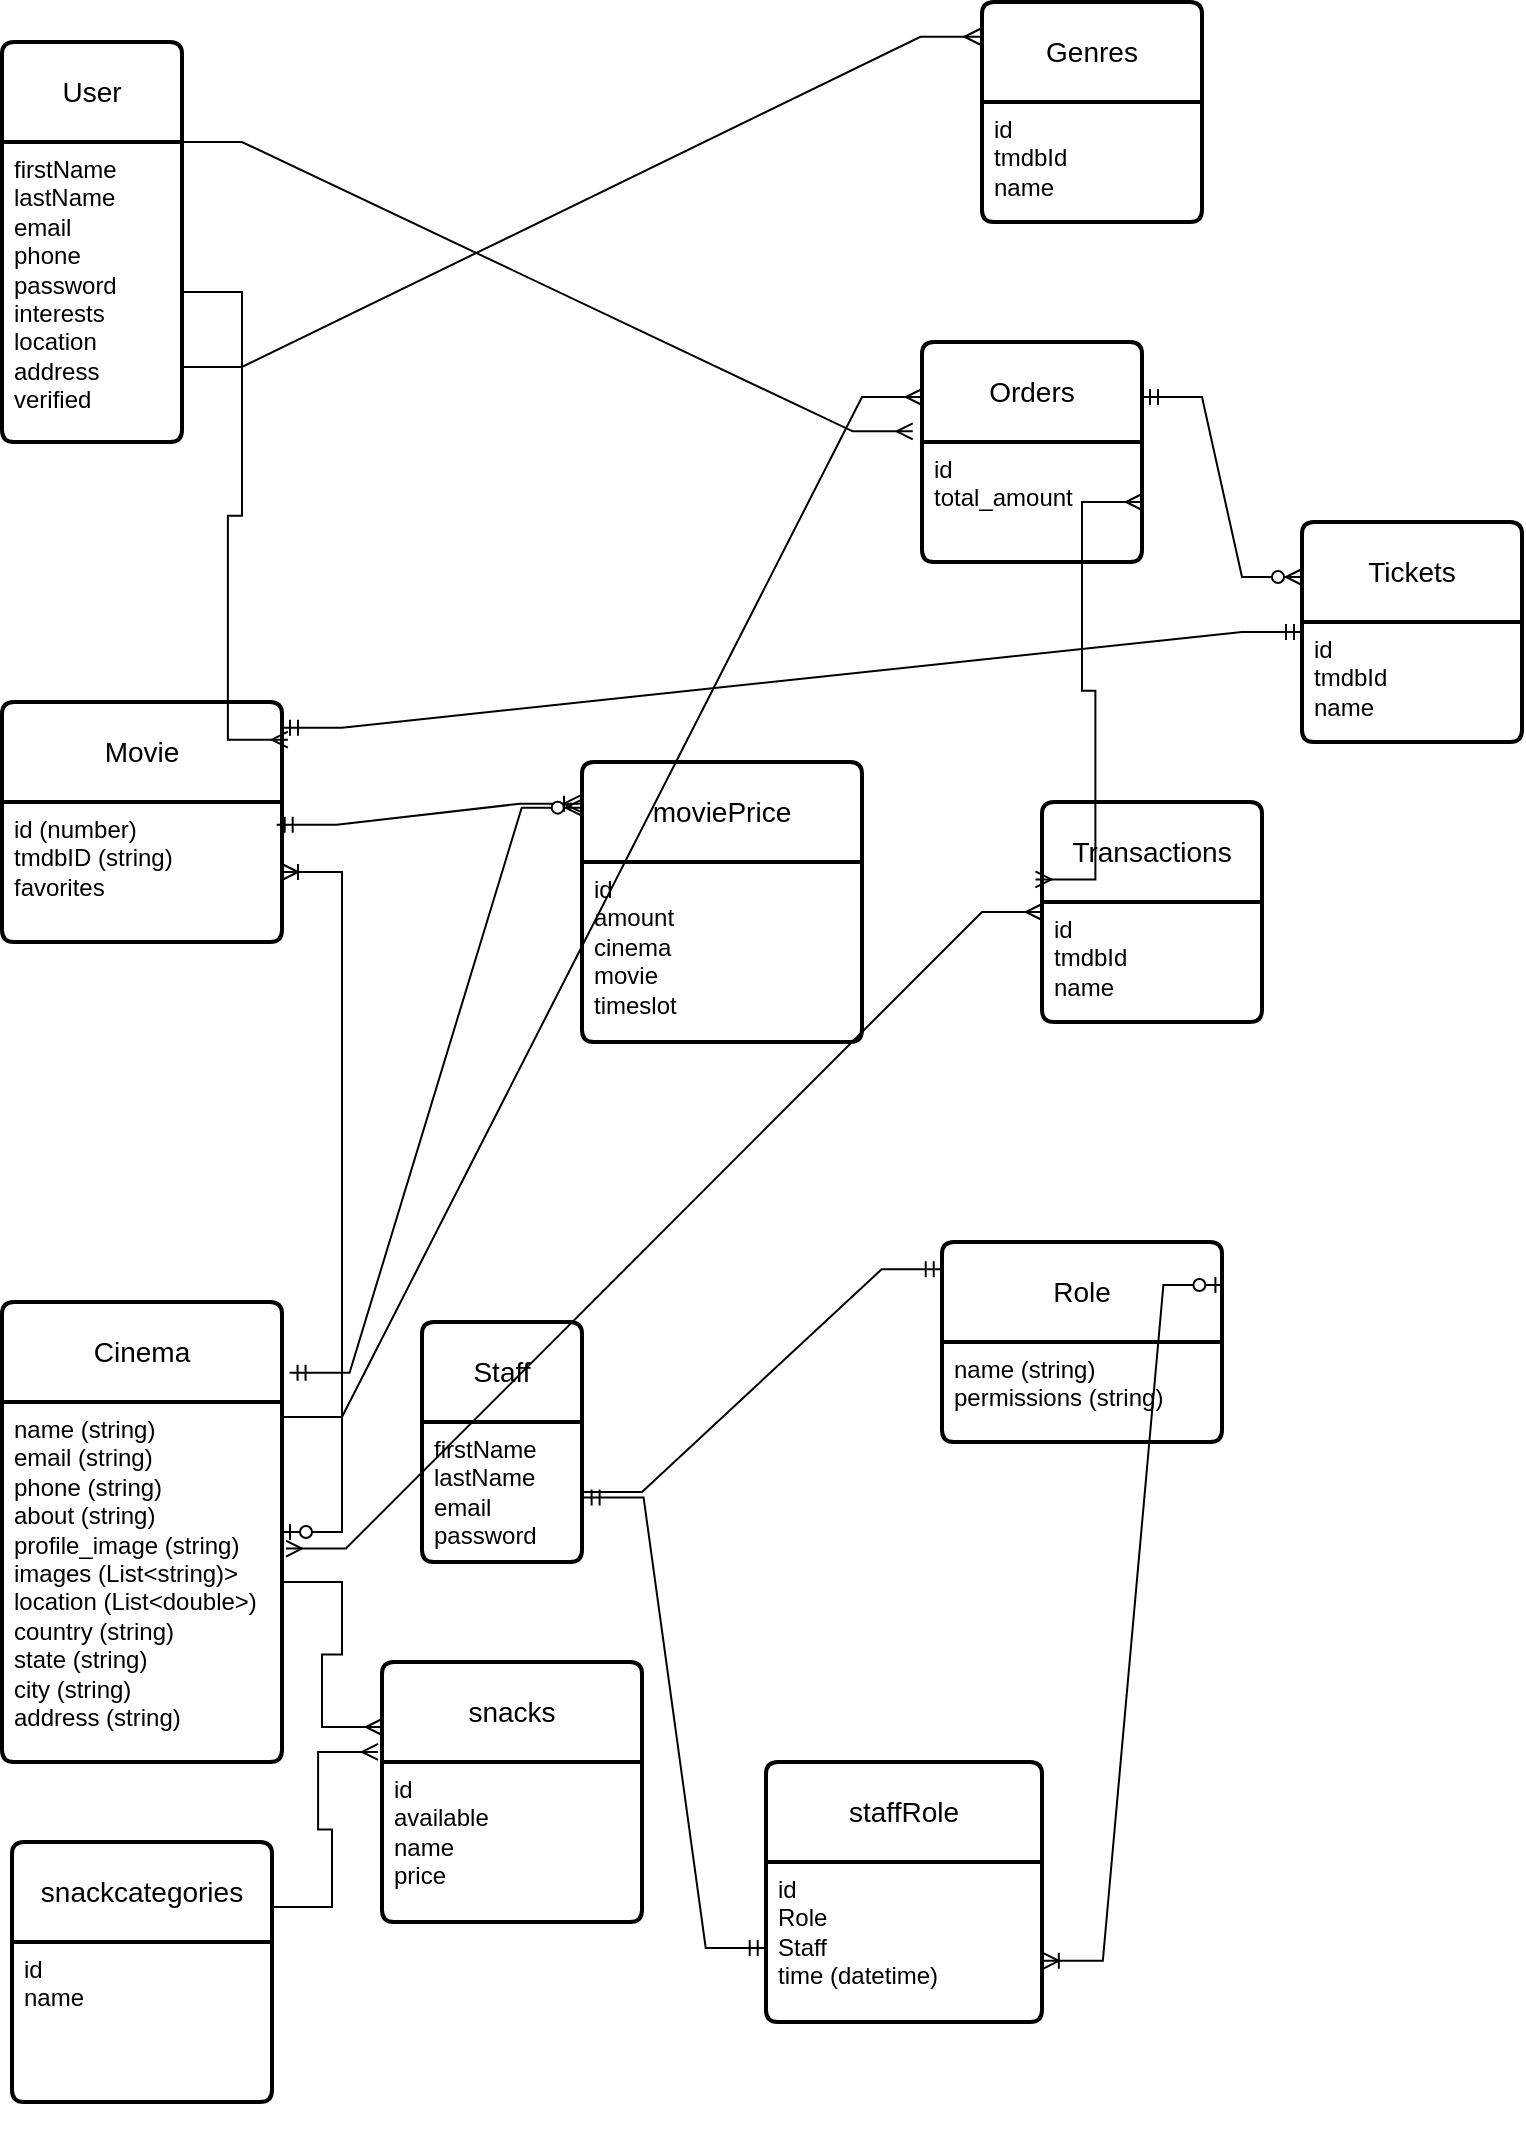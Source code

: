 <mxfile version="20.5.3" type="embed"><diagram name="Page-1" id="sqjibDyvCSoYrN6cyTP3"><mxGraphModel dx="926" dy="731" grid="1" gridSize="10" guides="1" tooltips="1" connect="1" arrows="1" fold="1" page="1" pageScale="1" pageWidth="850" pageHeight="1100" math="0" shadow="0"><root><mxCell id="0"/><mxCell id="1" parent="0"/><mxCell id="Jl6ezpnLRALdIs5fdPDW-1" value="User" style="swimlane;childLayout=stackLayout;horizontal=1;startSize=50;horizontalStack=0;rounded=1;fontSize=14;fontStyle=0;strokeWidth=2;resizeParent=0;resizeLast=1;shadow=0;dashed=0;align=center;arcSize=4;whiteSpace=wrap;html=1;" parent="1" vertex="1"><mxGeometry x="30" y="40" width="90" height="200" as="geometry"/></mxCell><mxCell id="Jl6ezpnLRALdIs5fdPDW-2" value="firstName&lt;br&gt;lastName&lt;br&gt;email&lt;br&gt;phone&lt;br&gt;password&lt;br&gt;interests&lt;br&gt;location&lt;br&gt;address&lt;br&gt;verified" style="align=left;strokeColor=none;fillColor=none;spacingLeft=4;fontSize=12;verticalAlign=top;resizable=0;rotatable=0;part=1;html=1;" parent="Jl6ezpnLRALdIs5fdPDW-1" vertex="1"><mxGeometry y="50" width="90" height="150" as="geometry"/></mxCell><mxCell id="Jl6ezpnLRALdIs5fdPDW-8" value="Staff" style="swimlane;childLayout=stackLayout;horizontal=1;startSize=50;horizontalStack=0;rounded=1;fontSize=14;fontStyle=0;strokeWidth=2;resizeParent=0;resizeLast=1;shadow=0;dashed=0;align=center;arcSize=4;whiteSpace=wrap;html=1;" parent="1" vertex="1"><mxGeometry x="240" y="680" width="80" height="120" as="geometry"/></mxCell><mxCell id="Jl6ezpnLRALdIs5fdPDW-9" value="firstName&lt;br&gt;lastName&lt;br&gt;email&lt;br&gt;password" style="align=left;strokeColor=none;fillColor=none;spacingLeft=4;fontSize=12;verticalAlign=top;resizable=0;rotatable=0;part=1;html=1;" parent="Jl6ezpnLRALdIs5fdPDW-8" vertex="1"><mxGeometry y="50" width="80" height="70" as="geometry"/></mxCell><mxCell id="Jl6ezpnLRALdIs5fdPDW-10" value="Cinema" style="swimlane;childLayout=stackLayout;horizontal=1;startSize=50;horizontalStack=0;rounded=1;fontSize=14;fontStyle=0;strokeWidth=2;resizeParent=0;resizeLast=1;shadow=0;dashed=0;align=center;arcSize=4;whiteSpace=wrap;html=1;" parent="1" vertex="1"><mxGeometry x="30" y="670" width="140" height="230" as="geometry"/></mxCell><mxCell id="Jl6ezpnLRALdIs5fdPDW-11" value="name (string)&lt;br&gt;email (string)&lt;br&gt;phone (string)&lt;br&gt;about (string)&lt;br&gt;profile_image (string)&lt;br&gt;images (List&amp;lt;string)&amp;gt;&lt;br&gt;location (List&amp;lt;double&amp;gt;)&lt;br&gt;country (string)&lt;br&gt;state (string)&lt;br&gt;city (string)&lt;br&gt;address (string)" style="align=left;strokeColor=none;fillColor=none;spacingLeft=4;fontSize=12;verticalAlign=top;resizable=0;rotatable=0;part=1;html=1;" parent="Jl6ezpnLRALdIs5fdPDW-10" vertex="1"><mxGeometry y="50" width="140" height="180" as="geometry"/></mxCell><mxCell id="Jl6ezpnLRALdIs5fdPDW-12" value="Role" style="swimlane;childLayout=stackLayout;horizontal=1;startSize=50;horizontalStack=0;rounded=1;fontSize=14;fontStyle=0;strokeWidth=2;resizeParent=0;resizeLast=1;shadow=0;dashed=0;align=center;arcSize=4;whiteSpace=wrap;html=1;" parent="1" vertex="1"><mxGeometry x="500" y="640" width="140" height="100" as="geometry"/></mxCell><mxCell id="Jl6ezpnLRALdIs5fdPDW-13" value="name (string)&lt;br&gt;permissions (string)" style="align=left;strokeColor=none;fillColor=none;spacingLeft=4;fontSize=12;verticalAlign=top;resizable=0;rotatable=0;part=1;html=1;" parent="Jl6ezpnLRALdIs5fdPDW-12" vertex="1"><mxGeometry y="50" width="140" height="140" as="geometry"/></mxCell><mxCell id="Jl6ezpnLRALdIs5fdPDW-14" value="" style="whiteSpace=wrap;html=1;fontSize=14;fontStyle=0;startSize=50;rounded=1;strokeWidth=2;shadow=0;dashed=0;arcSize=4;" parent="Jl6ezpnLRALdIs5fdPDW-12" vertex="1"><mxGeometry y="190" width="140" height="-90" as="geometry"/></mxCell><mxCell id="Jl6ezpnLRALdIs5fdPDW-20" value="" style="edgeStyle=entityRelationEdgeStyle;fontSize=12;html=1;endArrow=ERmandOne;rounded=0;entryX=-0.001;entryY=0.136;entryDx=0;entryDy=0;entryPerimeter=0;" parent="1" source="Jl6ezpnLRALdIs5fdPDW-9" target="Jl6ezpnLRALdIs5fdPDW-12" edge="1"><mxGeometry width="100" height="100" relative="1" as="geometry"><mxPoint x="370" y="815" as="sourcePoint"/><mxPoint x="493" y="720" as="targetPoint"/></mxGeometry></mxCell><mxCell id="Jl6ezpnLRALdIs5fdPDW-24" value="staffRole" style="swimlane;childLayout=stackLayout;horizontal=1;startSize=50;horizontalStack=0;rounded=1;fontSize=14;fontStyle=0;strokeWidth=2;resizeParent=0;resizeLast=1;shadow=0;dashed=0;align=center;arcSize=4;whiteSpace=wrap;html=1;" parent="1" vertex="1"><mxGeometry x="412" y="900" width="138" height="130" as="geometry"/></mxCell><mxCell id="Jl6ezpnLRALdIs5fdPDW-25" value="id&lt;br&gt;Role&lt;br&gt;Staff&lt;br&gt;time (datetime)" style="align=left;strokeColor=none;fillColor=none;spacingLeft=4;fontSize=12;verticalAlign=top;resizable=0;rotatable=0;part=1;html=1;" parent="Jl6ezpnLRALdIs5fdPDW-24" vertex="1"><mxGeometry y="50" width="138" height="140" as="geometry"/></mxCell><mxCell id="Jl6ezpnLRALdIs5fdPDW-26" value="" style="whiteSpace=wrap;html=1;fontSize=14;fontStyle=0;startSize=50;rounded=1;strokeWidth=2;shadow=0;dashed=0;arcSize=4;" parent="Jl6ezpnLRALdIs5fdPDW-24" vertex="1"><mxGeometry y="190" width="138" height="-60" as="geometry"/></mxCell><mxCell id="Jl6ezpnLRALdIs5fdPDW-27" value="Movie" style="swimlane;childLayout=stackLayout;horizontal=1;startSize=50;horizontalStack=0;rounded=1;fontSize=14;fontStyle=0;strokeWidth=2;resizeParent=0;resizeLast=1;shadow=0;dashed=0;align=center;arcSize=4;whiteSpace=wrap;html=1;" parent="1" vertex="1"><mxGeometry x="30" y="370" width="140" height="120" as="geometry"/></mxCell><mxCell id="Jl6ezpnLRALdIs5fdPDW-28" value="id (number)&lt;br&gt;tmdbID (string)&lt;br&gt;favorites" style="align=left;strokeColor=none;fillColor=none;spacingLeft=4;fontSize=12;verticalAlign=top;resizable=0;rotatable=0;part=1;html=1;" parent="Jl6ezpnLRALdIs5fdPDW-27" vertex="1"><mxGeometry y="50" width="140" height="70" as="geometry"/></mxCell><mxCell id="Jl6ezpnLRALdIs5fdPDW-29" value="" style="edgeStyle=entityRelationEdgeStyle;fontSize=12;html=1;endArrow=ERoneToMany;startArrow=ERzeroToOne;rounded=0;" parent="1" source="Jl6ezpnLRALdIs5fdPDW-10" target="Jl6ezpnLRALdIs5fdPDW-28" edge="1"><mxGeometry width="100" height="100" relative="1" as="geometry"><mxPoint x="90" y="670" as="sourcePoint"/><mxPoint x="190" y="570" as="targetPoint"/></mxGeometry></mxCell><mxCell id="Jl6ezpnLRALdIs5fdPDW-30" value="moviePrice" style="swimlane;childLayout=stackLayout;horizontal=1;startSize=50;horizontalStack=0;rounded=1;fontSize=14;fontStyle=0;strokeWidth=2;resizeParent=0;resizeLast=1;shadow=0;dashed=0;align=center;arcSize=4;whiteSpace=wrap;html=1;" parent="1" vertex="1"><mxGeometry x="320" y="400" width="140" height="140" as="geometry"/></mxCell><mxCell id="Jl6ezpnLRALdIs5fdPDW-31" value="id&lt;br&gt;amount&lt;br&gt;cinema&lt;br&gt;movie&lt;br&gt;timeslot&lt;br&gt;" style="align=left;strokeColor=none;fillColor=none;spacingLeft=4;fontSize=12;verticalAlign=top;resizable=0;rotatable=0;part=1;html=1;" parent="Jl6ezpnLRALdIs5fdPDW-30" vertex="1"><mxGeometry y="50" width="140" height="90" as="geometry"/></mxCell><mxCell id="Jl6ezpnLRALdIs5fdPDW-32" value="" style="edgeStyle=entityRelationEdgeStyle;fontSize=12;html=1;endArrow=ERoneToMany;startArrow=ERmandOne;rounded=0;exitX=0.981;exitY=0.163;exitDx=0;exitDy=0;exitPerimeter=0;entryX=-0.007;entryY=0.149;entryDx=0;entryDy=0;entryPerimeter=0;" parent="1" source="Jl6ezpnLRALdIs5fdPDW-28" target="Jl6ezpnLRALdIs5fdPDW-30" edge="1"><mxGeometry width="100" height="100" relative="1" as="geometry"><mxPoint x="380" y="700" as="sourcePoint"/><mxPoint x="480" y="600" as="targetPoint"/></mxGeometry></mxCell><mxCell id="Jl6ezpnLRALdIs5fdPDW-33" value="" style="edgeStyle=entityRelationEdgeStyle;fontSize=12;html=1;endArrow=ERzeroToMany;startArrow=ERmandOne;rounded=0;exitX=1.027;exitY=0.154;exitDx=0;exitDy=0;exitPerimeter=0;entryX=-0.001;entryY=0.163;entryDx=0;entryDy=0;entryPerimeter=0;" parent="1" source="Jl6ezpnLRALdIs5fdPDW-10" target="Jl6ezpnLRALdIs5fdPDW-30" edge="1"><mxGeometry width="100" height="100" relative="1" as="geometry"><mxPoint x="380" y="700" as="sourcePoint"/><mxPoint x="480" y="600" as="targetPoint"/></mxGeometry></mxCell><mxCell id="Jl6ezpnLRALdIs5fdPDW-34" value="" style="edgeStyle=entityRelationEdgeStyle;fontSize=12;html=1;endArrow=ERmandOne;startArrow=ERmandOne;rounded=0;entryX=1.01;entryY=0.539;entryDx=0;entryDy=0;entryPerimeter=0;exitX=-0.001;exitY=0.307;exitDx=0;exitDy=0;exitPerimeter=0;" parent="1" source="Jl6ezpnLRALdIs5fdPDW-25" target="Jl6ezpnLRALdIs5fdPDW-9" edge="1"><mxGeometry width="100" height="100" relative="1" as="geometry"><mxPoint x="380" y="900" as="sourcePoint"/><mxPoint x="480" y="800" as="targetPoint"/></mxGeometry></mxCell><mxCell id="Jl6ezpnLRALdIs5fdPDW-37" value="" style="edgeStyle=entityRelationEdgeStyle;fontSize=12;html=1;endArrow=ERoneToMany;startArrow=ERzeroToOne;rounded=0;exitX=1.005;exitY=0.215;exitDx=0;exitDy=0;exitPerimeter=0;entryX=1.003;entryY=0.353;entryDx=0;entryDy=0;entryPerimeter=0;" parent="1" source="Jl6ezpnLRALdIs5fdPDW-12" target="Jl6ezpnLRALdIs5fdPDW-25" edge="1"><mxGeometry width="100" height="100" relative="1" as="geometry"><mxPoint x="553.82" y="940.02" as="sourcePoint"/><mxPoint x="630" y="840" as="targetPoint"/></mxGeometry></mxCell><mxCell id="2" value="Genres" style="swimlane;childLayout=stackLayout;horizontal=1;startSize=50;horizontalStack=0;rounded=1;fontSize=14;fontStyle=0;strokeWidth=2;resizeParent=0;resizeLast=1;shadow=0;dashed=0;align=center;arcSize=4;whiteSpace=wrap;html=1;" vertex="1" parent="1"><mxGeometry x="520" y="20" width="110" height="110" as="geometry"/></mxCell><mxCell id="3" value="id&lt;br&gt;tmdbId&lt;br&gt;name" style="align=left;strokeColor=none;fillColor=none;spacingLeft=4;fontSize=12;verticalAlign=top;resizable=0;rotatable=0;part=1;html=1;" vertex="1" parent="2"><mxGeometry y="50" width="110" height="60" as="geometry"/></mxCell><mxCell id="4" value="" style="edgeStyle=entityRelationEdgeStyle;fontSize=12;html=1;endArrow=ERmany;rounded=0;exitX=1;exitY=0.75;exitDx=0;exitDy=0;entryX=-0.007;entryY=0.158;entryDx=0;entryDy=0;entryPerimeter=0;" edge="1" parent="1" source="Jl6ezpnLRALdIs5fdPDW-2" target="2"><mxGeometry width="100" height="100" relative="1" as="geometry"><mxPoint x="330" y="270" as="sourcePoint"/><mxPoint x="430" y="170" as="targetPoint"/></mxGeometry></mxCell><mxCell id="7" value="" style="edgeStyle=entityRelationEdgeStyle;fontSize=12;html=1;endArrow=ERmany;rounded=0;entryX=1.021;entryY=0.157;entryDx=0;entryDy=0;entryPerimeter=0;" edge="1" parent="1" source="Jl6ezpnLRALdIs5fdPDW-2" target="Jl6ezpnLRALdIs5fdPDW-27"><mxGeometry width="100" height="100" relative="1" as="geometry"><mxPoint x="330" y="490" as="sourcePoint"/><mxPoint x="430" y="390" as="targetPoint"/></mxGeometry></mxCell><mxCell id="8" value="snacks" style="swimlane;childLayout=stackLayout;horizontal=1;startSize=50;horizontalStack=0;rounded=1;fontSize=14;fontStyle=0;strokeWidth=2;resizeParent=0;resizeLast=1;shadow=0;dashed=0;align=center;arcSize=4;whiteSpace=wrap;html=1;" vertex="1" parent="1"><mxGeometry x="220" y="850" width="130" height="130" as="geometry"/></mxCell><mxCell id="9" value="id&lt;br&gt;available&lt;br&gt;name&lt;br&gt;price" style="align=left;strokeColor=none;fillColor=none;spacingLeft=4;fontSize=12;verticalAlign=top;resizable=0;rotatable=0;part=1;html=1;" vertex="1" parent="8"><mxGeometry y="50" width="130" height="80" as="geometry"/></mxCell><mxCell id="10" value="" style="edgeStyle=entityRelationEdgeStyle;fontSize=12;html=1;endArrow=ERmany;rounded=0;exitX=1;exitY=0.5;exitDx=0;exitDy=0;entryX=0;entryY=0.25;entryDx=0;entryDy=0;" edge="1" parent="1" source="Jl6ezpnLRALdIs5fdPDW-11" target="8"><mxGeometry width="100" height="100" relative="1" as="geometry"><mxPoint x="270" y="940" as="sourcePoint"/><mxPoint x="370" y="840" as="targetPoint"/></mxGeometry></mxCell><mxCell id="11" value="snackcategories" style="swimlane;childLayout=stackLayout;horizontal=1;startSize=50;horizontalStack=0;rounded=1;fontSize=14;fontStyle=0;strokeWidth=2;resizeParent=0;resizeLast=1;shadow=0;dashed=0;align=center;arcSize=4;whiteSpace=wrap;html=1;" vertex="1" parent="1"><mxGeometry x="35" y="940" width="130" height="130" as="geometry"/></mxCell><mxCell id="12" value="id&lt;br&gt;name" style="align=left;strokeColor=none;fillColor=none;spacingLeft=4;fontSize=12;verticalAlign=top;resizable=0;rotatable=0;part=1;html=1;" vertex="1" parent="11"><mxGeometry y="50" width="130" height="80" as="geometry"/></mxCell><mxCell id="14" value="" style="edgeStyle=entityRelationEdgeStyle;fontSize=12;html=1;endArrow=ERmany;rounded=0;exitX=1;exitY=0.25;exitDx=0;exitDy=0;entryX=-0.015;entryY=0.346;entryDx=0;entryDy=0;entryPerimeter=0;" edge="1" parent="1" source="11" target="8"><mxGeometry width="100" height="100" relative="1" as="geometry"><mxPoint x="270" y="940" as="sourcePoint"/><mxPoint x="370" y="840" as="targetPoint"/></mxGeometry></mxCell><mxCell id="15" value="Orders" style="swimlane;childLayout=stackLayout;horizontal=1;startSize=50;horizontalStack=0;rounded=1;fontSize=14;fontStyle=0;strokeWidth=2;resizeParent=0;resizeLast=1;shadow=0;dashed=0;align=center;arcSize=4;whiteSpace=wrap;html=1;" vertex="1" parent="1"><mxGeometry x="490" y="190" width="110" height="110" as="geometry"/></mxCell><mxCell id="16" value="id&lt;br&gt;total_amount" style="align=left;strokeColor=none;fillColor=none;spacingLeft=4;fontSize=12;verticalAlign=top;resizable=0;rotatable=0;part=1;html=1;" vertex="1" parent="15"><mxGeometry y="50" width="110" height="60" as="geometry"/></mxCell><mxCell id="17" value="Tickets" style="swimlane;childLayout=stackLayout;horizontal=1;startSize=50;horizontalStack=0;rounded=1;fontSize=14;fontStyle=0;strokeWidth=2;resizeParent=0;resizeLast=1;shadow=0;dashed=0;align=center;arcSize=4;whiteSpace=wrap;html=1;" vertex="1" parent="1"><mxGeometry x="680" y="280" width="110" height="110" as="geometry"/></mxCell><mxCell id="18" value="id&lt;br&gt;tmdbId&lt;br&gt;name" style="align=left;strokeColor=none;fillColor=none;spacingLeft=4;fontSize=12;verticalAlign=top;resizable=0;rotatable=0;part=1;html=1;" vertex="1" parent="17"><mxGeometry y="50" width="110" height="60" as="geometry"/></mxCell><mxCell id="19" value="" style="edgeStyle=entityRelationEdgeStyle;fontSize=12;html=1;endArrow=ERmany;rounded=0;exitX=1;exitY=0.25;exitDx=0;exitDy=0;entryX=-0.042;entryY=0.406;entryDx=0;entryDy=0;entryPerimeter=0;" edge="1" parent="1" source="Jl6ezpnLRALdIs5fdPDW-1" target="15"><mxGeometry width="100" height="100" relative="1" as="geometry"><mxPoint x="380" y="500" as="sourcePoint"/><mxPoint x="480" y="400" as="targetPoint"/></mxGeometry></mxCell><mxCell id="20" value="" style="edgeStyle=entityRelationEdgeStyle;fontSize=12;html=1;endArrow=ERzeroToMany;startArrow=ERmandOne;rounded=0;exitX=1;exitY=0.25;exitDx=0;exitDy=0;entryX=0;entryY=0.25;entryDx=0;entryDy=0;" edge="1" parent="1" source="15" target="17"><mxGeometry width="100" height="100" relative="1" as="geometry"><mxPoint x="380" y="500" as="sourcePoint"/><mxPoint x="480" y="400" as="targetPoint"/></mxGeometry></mxCell><mxCell id="21" value="" style="edgeStyle=entityRelationEdgeStyle;fontSize=12;html=1;endArrow=ERmandOne;startArrow=ERmandOne;rounded=0;entryX=0;entryY=0.5;entryDx=0;entryDy=0;exitX=1;exitY=0.107;exitDx=0;exitDy=0;exitPerimeter=0;" edge="1" parent="1" source="Jl6ezpnLRALdIs5fdPDW-27" target="17"><mxGeometry width="100" height="100" relative="1" as="geometry"><mxPoint x="380" y="560" as="sourcePoint"/><mxPoint x="480" y="460" as="targetPoint"/></mxGeometry></mxCell><mxCell id="23" value="" style="edgeStyle=entityRelationEdgeStyle;fontSize=12;html=1;endArrow=ERmany;rounded=0;exitX=1;exitY=0.25;exitDx=0;exitDy=0;entryX=0;entryY=0.25;entryDx=0;entryDy=0;" edge="1" parent="1" source="Jl6ezpnLRALdIs5fdPDW-10" target="15"><mxGeometry width="100" height="100" relative="1" as="geometry"><mxPoint x="380" y="610" as="sourcePoint"/><mxPoint x="480" y="510" as="targetPoint"/></mxGeometry></mxCell><mxCell id="25" value="Transactions" style="swimlane;childLayout=stackLayout;horizontal=1;startSize=50;horizontalStack=0;rounded=1;fontSize=14;fontStyle=0;strokeWidth=2;resizeParent=0;resizeLast=1;shadow=0;dashed=0;align=center;arcSize=4;whiteSpace=wrap;html=1;" vertex="1" parent="1"><mxGeometry x="550" y="420" width="110" height="110" as="geometry"/></mxCell><mxCell id="26" value="id&lt;br&gt;tmdbId&lt;br&gt;name" style="align=left;strokeColor=none;fillColor=none;spacingLeft=4;fontSize=12;verticalAlign=top;resizable=0;rotatable=0;part=1;html=1;" vertex="1" parent="25"><mxGeometry y="50" width="110" height="60" as="geometry"/></mxCell><mxCell id="27" value="" style="edgeStyle=entityRelationEdgeStyle;fontSize=12;html=1;endArrow=ERmany;startArrow=ERmany;rounded=0;entryX=-0.03;entryY=0.352;entryDx=0;entryDy=0;entryPerimeter=0;exitX=1;exitY=0.5;exitDx=0;exitDy=0;" edge="1" parent="1" source="16" target="25"><mxGeometry width="100" height="100" relative="1" as="geometry"><mxPoint x="370" y="650" as="sourcePoint"/><mxPoint x="470" y="550" as="targetPoint"/></mxGeometry></mxCell><mxCell id="28" value="" style="edgeStyle=entityRelationEdgeStyle;fontSize=12;html=1;endArrow=ERmany;startArrow=ERmany;rounded=0;exitX=1.014;exitY=0.407;exitDx=0;exitDy=0;exitPerimeter=0;entryX=0;entryY=0.5;entryDx=0;entryDy=0;" edge="1" parent="1" source="Jl6ezpnLRALdIs5fdPDW-11" target="25"><mxGeometry width="100" height="100" relative="1" as="geometry"><mxPoint x="370" y="650" as="sourcePoint"/><mxPoint x="470" y="550" as="targetPoint"/></mxGeometry></mxCell></root></mxGraphModel></diagram></mxfile>
